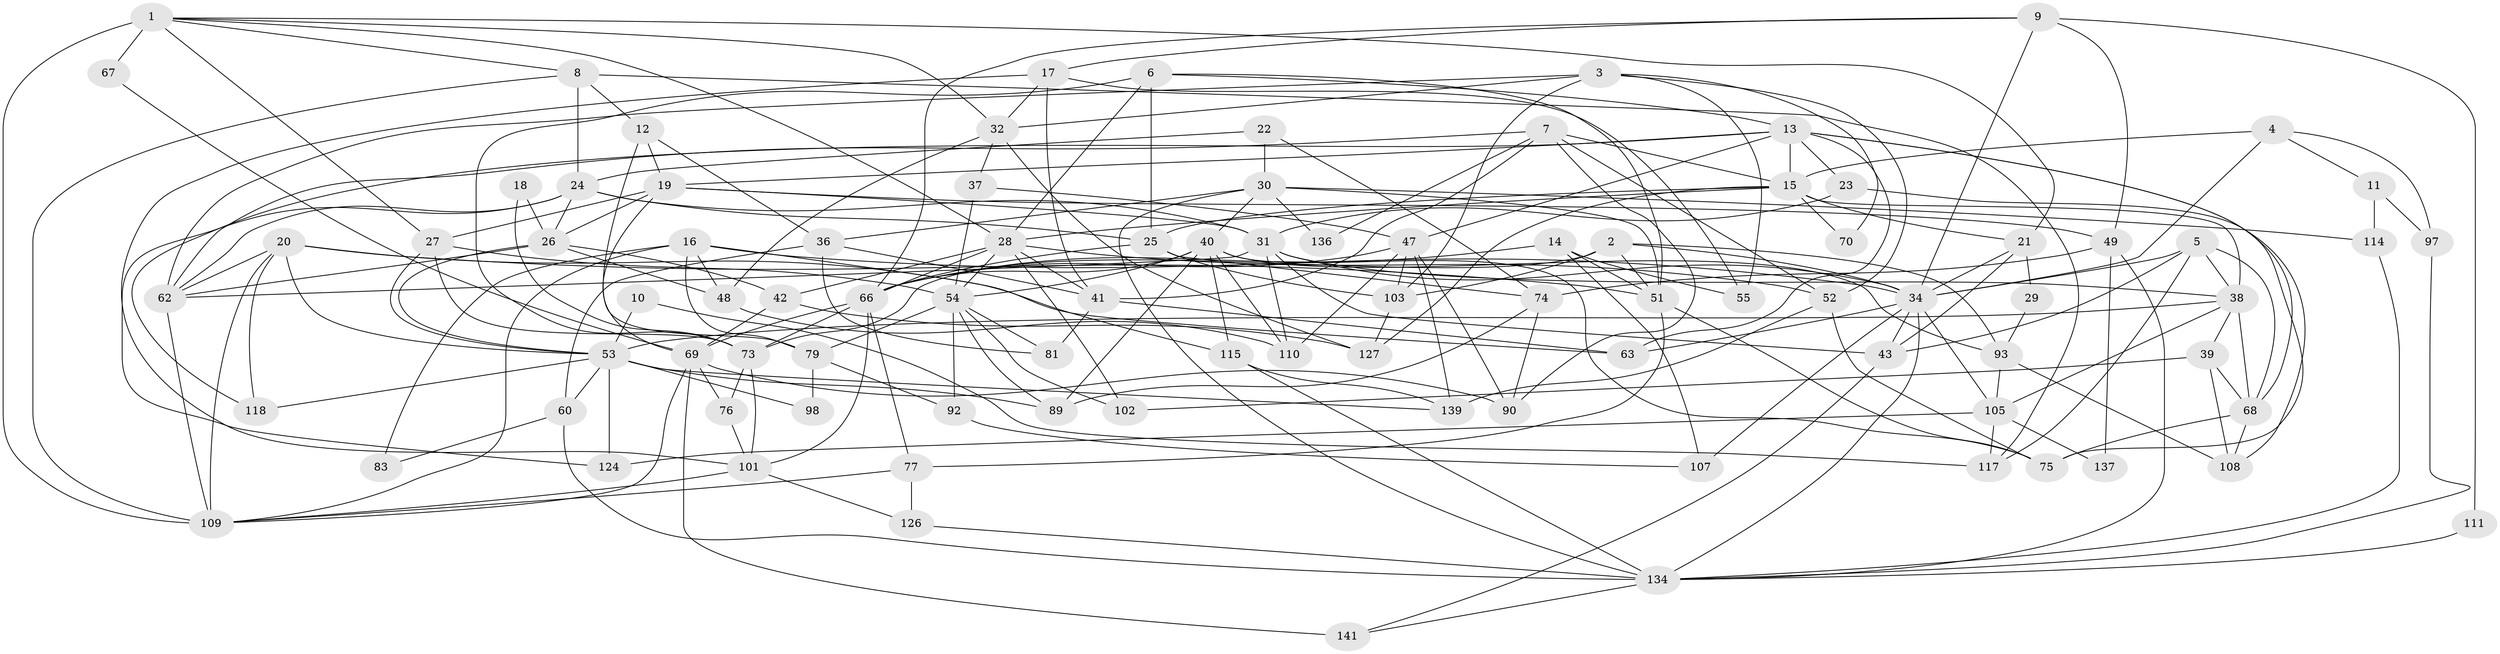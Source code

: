 // original degree distribution, {5: 0.16083916083916083, 3: 0.2937062937062937, 4: 0.3076923076923077, 6: 0.07692307692307693, 2: 0.1048951048951049, 7: 0.03496503496503497, 8: 0.02097902097902098}
// Generated by graph-tools (version 1.1) at 2025/11/02/27/25 16:11:18]
// undirected, 92 vertices, 231 edges
graph export_dot {
graph [start="1"]
  node [color=gray90,style=filled];
  1 [super="+87"];
  2 [super="+35"];
  3 [super="+120"];
  4;
  5 [super="+33"];
  6;
  7;
  8 [super="+46"];
  9 [super="+88"];
  10;
  11;
  12;
  13 [super="+95"];
  14;
  15 [super="+78"];
  16 [super="+65"];
  17 [super="+57"];
  18;
  19 [super="+64"];
  20 [super="+142"];
  21 [super="+45"];
  22;
  23 [super="+72"];
  24 [super="+71"];
  25 [super="+59"];
  26 [super="+82"];
  27;
  28 [super="+129"];
  29;
  30 [super="+138"];
  31 [super="+132"];
  32 [super="+100"];
  34 [super="+44"];
  36 [super="+131"];
  37;
  38 [super="+143"];
  39 [super="+58"];
  40 [super="+61"];
  41 [super="+113"];
  42 [super="+133"];
  43 [super="+99"];
  47 [super="+50"];
  48 [super="+85"];
  49 [super="+86"];
  51 [super="+135"];
  52 [super="+56"];
  53 [super="+84"];
  54 [super="+91"];
  55;
  60;
  62 [super="+128"];
  63 [super="+96"];
  66 [super="+80"];
  67;
  68 [super="+94"];
  69 [super="+106"];
  70;
  73 [super="+122"];
  74;
  75 [super="+119"];
  76;
  77;
  79 [super="+116"];
  81;
  83;
  89 [super="+104"];
  90;
  92;
  93;
  97;
  98;
  101 [super="+112"];
  102;
  103 [super="+125"];
  105 [super="+121"];
  107 [super="+123"];
  108;
  109 [super="+130"];
  110;
  111;
  114;
  115;
  117;
  118;
  124;
  126;
  127;
  134 [super="+140"];
  136;
  137;
  139;
  141;
  1 -- 27;
  1 -- 21;
  1 -- 67 [weight=2];
  1 -- 109 [weight=2];
  1 -- 32;
  1 -- 28;
  1 -- 8;
  2 -- 34;
  2 -- 73;
  2 -- 93;
  2 -- 103;
  2 -- 51;
  3 -- 70;
  3 -- 103;
  3 -- 55;
  3 -- 32;
  3 -- 62;
  3 -- 52;
  4 -- 15;
  4 -- 11;
  4 -- 97;
  4 -- 34;
  5 -- 117;
  5 -- 38;
  5 -- 34;
  5 -- 43;
  5 -- 68;
  6 -- 73;
  6 -- 25;
  6 -- 28;
  6 -- 13;
  6 -- 51;
  7 -- 90;
  7 -- 15;
  7 -- 136;
  7 -- 62;
  7 -- 52;
  7 -- 41;
  8 -- 117;
  8 -- 12;
  8 -- 24;
  8 -- 109;
  9 -- 49;
  9 -- 34;
  9 -- 111;
  9 -- 17;
  9 -- 66;
  10 -- 117;
  10 -- 53;
  11 -- 97;
  11 -- 114;
  12 -- 19;
  12 -- 36;
  12 -- 79;
  13 -- 118;
  13 -- 75;
  13 -- 15;
  13 -- 63;
  13 -- 47;
  13 -- 68;
  13 -- 19;
  13 -- 23;
  14 -- 51;
  14 -- 55;
  14 -- 107;
  14 -- 66;
  15 -- 38;
  15 -- 70;
  15 -- 127;
  15 -- 25;
  15 -- 28;
  15 -- 21;
  16 -- 34;
  16 -- 83;
  16 -- 115;
  16 -- 79;
  16 -- 48;
  16 -- 109;
  17 -- 101;
  17 -- 32;
  17 -- 55;
  17 -- 41;
  18 -- 26;
  18 -- 73;
  19 -- 26;
  19 -- 69;
  19 -- 49;
  19 -- 27;
  19 -- 31;
  20 -- 51;
  20 -- 62;
  20 -- 118;
  20 -- 63;
  20 -- 109;
  20 -- 53;
  21 -- 29;
  21 -- 34;
  21 -- 43;
  22 -- 30;
  22 -- 24;
  22 -- 74;
  23 -- 108;
  23 -- 31;
  24 -- 62;
  24 -- 124;
  24 -- 25;
  24 -- 26;
  24 -- 31;
  25 -- 103;
  25 -- 66;
  25 -- 74;
  26 -- 48;
  26 -- 62;
  26 -- 53;
  26 -- 42;
  27 -- 53;
  27 -- 54;
  27 -- 73;
  28 -- 66;
  28 -- 52;
  28 -- 102;
  28 -- 54;
  28 -- 42;
  28 -- 41;
  29 -- 93;
  30 -- 36;
  30 -- 40;
  30 -- 114;
  30 -- 51;
  30 -- 134;
  30 -- 136;
  31 -- 34;
  31 -- 38;
  31 -- 43;
  31 -- 110;
  31 -- 62;
  32 -- 127;
  32 -- 48;
  32 -- 37;
  34 -- 43;
  34 -- 63;
  34 -- 105;
  34 -- 107;
  34 -- 134;
  36 -- 81;
  36 -- 60;
  36 -- 41;
  37 -- 54;
  37 -- 47;
  38 -- 53;
  38 -- 68;
  38 -- 39;
  38 -- 105;
  39 -- 102;
  39 -- 108;
  39 -- 68;
  40 -- 115;
  40 -- 66;
  40 -- 110;
  40 -- 54;
  40 -- 89;
  40 -- 93;
  40 -- 75;
  41 -- 63;
  41 -- 81;
  42 -- 69;
  42 -- 127;
  43 -- 141;
  47 -- 139;
  47 -- 110;
  47 -- 103;
  47 -- 90;
  47 -- 66;
  48 -- 110;
  49 -- 74;
  49 -- 137;
  49 -- 134;
  51 -- 75;
  51 -- 77;
  52 -- 139;
  52 -- 75;
  53 -- 98;
  53 -- 118;
  53 -- 124;
  53 -- 139;
  53 -- 89;
  53 -- 60;
  54 -- 81;
  54 -- 89;
  54 -- 79;
  54 -- 102;
  54 -- 92;
  60 -- 83;
  60 -- 134;
  62 -- 109;
  66 -- 69;
  66 -- 101;
  66 -- 73;
  66 -- 77;
  67 -- 69;
  68 -- 108;
  68 -- 75;
  69 -- 76;
  69 -- 90 [weight=2];
  69 -- 141;
  69 -- 109;
  73 -- 101;
  73 -- 76;
  74 -- 90;
  74 -- 89;
  76 -- 101;
  77 -- 126;
  77 -- 109;
  79 -- 92;
  79 -- 98;
  92 -- 107;
  93 -- 105;
  93 -- 108;
  97 -- 134;
  101 -- 126;
  101 -- 109;
  103 -- 127;
  105 -- 137;
  105 -- 124;
  105 -- 117;
  111 -- 134;
  114 -- 134;
  115 -- 139;
  115 -- 134;
  126 -- 134;
  134 -- 141;
}
